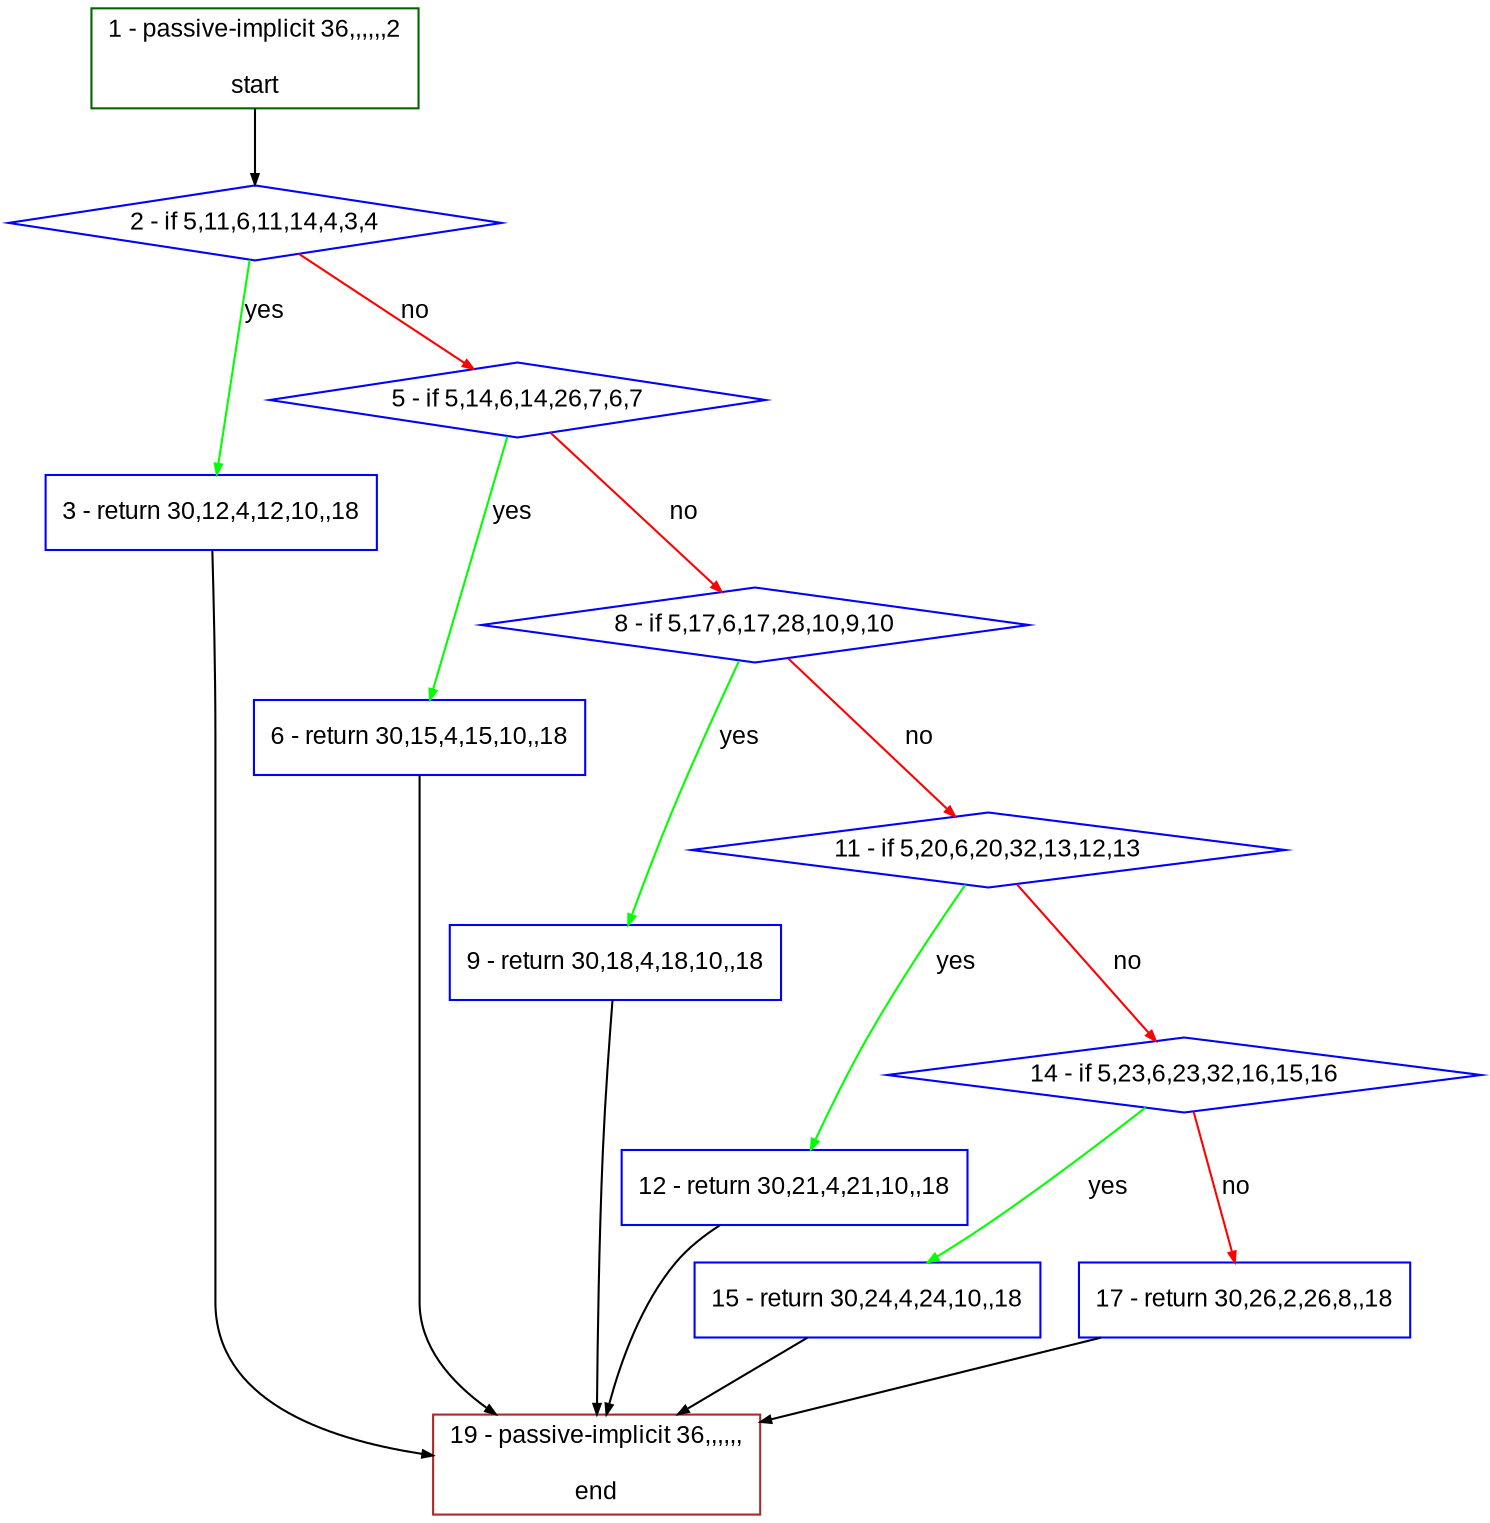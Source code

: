 digraph "" {
  graph [bgcolor="white", fillcolor="#FFFFCC", pack="true", packmode="clust", fontname="Arial", label="", fontsize="12", compound="true", style="rounded,filled"];
  node [node_initialized="no", fillcolor="white", fontname="Arial", label="", color="grey", fontsize="12", fixedsize="false", compound="true", shape="rectangle", style="filled"];
  edge [arrowtail="none", lhead="", fontcolor="black", fontname="Arial", label="", color="black", fontsize="12", arrowhead="normal", arrowsize="0.5", compound="true", ltail="", dir="forward"];
  __N1 [fillcolor="#ffffff", label="2 - if 5,11,6,11,14,4,3,4", color="#0000ff", shape="diamond", style="filled"];
  __N2 [fillcolor="#ffffff", label="1 - passive-implicit 36,,,,,,2\n\nstart", color="#006400", shape="box", style="filled"];
  __N3 [fillcolor="#ffffff", label="3 - return 30,12,4,12,10,,18", color="#0000ff", shape="box", style="filled"];
  __N4 [fillcolor="#ffffff", label="5 - if 5,14,6,14,26,7,6,7", color="#0000ff", shape="diamond", style="filled"];
  __N5 [fillcolor="#ffffff", label="19 - passive-implicit 36,,,,,,\n\nend", color="#a52a2a", shape="box", style="filled"];
  __N6 [fillcolor="#ffffff", label="6 - return 30,15,4,15,10,,18", color="#0000ff", shape="box", style="filled"];
  __N7 [fillcolor="#ffffff", label="8 - if 5,17,6,17,28,10,9,10", color="#0000ff", shape="diamond", style="filled"];
  __N8 [fillcolor="#ffffff", label="9 - return 30,18,4,18,10,,18", color="#0000ff", shape="box", style="filled"];
  __N9 [fillcolor="#ffffff", label="11 - if 5,20,6,20,32,13,12,13", color="#0000ff", shape="diamond", style="filled"];
  __N10 [fillcolor="#ffffff", label="12 - return 30,21,4,21,10,,18", color="#0000ff", shape="box", style="filled"];
  __N11 [fillcolor="#ffffff", label="14 - if 5,23,6,23,32,16,15,16", color="#0000ff", shape="diamond", style="filled"];
  __N12 [fillcolor="#ffffff", label="15 - return 30,24,4,24,10,,18", color="#0000ff", shape="box", style="filled"];
  __N13 [fillcolor="#ffffff", label="17 - return 30,26,2,26,8,,18", color="#0000ff", shape="box", style="filled"];
  __N2 -> __N1 [arrowtail="none", color="#000000", label="", arrowhead="normal", dir="forward"];
  __N1 -> __N3 [arrowtail="none", color="#00ff00", label="yes", arrowhead="normal", dir="forward"];
  __N1 -> __N4 [arrowtail="none", color="#ff0000", label="no", arrowhead="normal", dir="forward"];
  __N3 -> __N5 [arrowtail="none", color="#000000", label="", arrowhead="normal", dir="forward"];
  __N4 -> __N6 [arrowtail="none", color="#00ff00", label="yes", arrowhead="normal", dir="forward"];
  __N4 -> __N7 [arrowtail="none", color="#ff0000", label="no", arrowhead="normal", dir="forward"];
  __N6 -> __N5 [arrowtail="none", color="#000000", label="", arrowhead="normal", dir="forward"];
  __N7 -> __N8 [arrowtail="none", color="#00ff00", label="yes", arrowhead="normal", dir="forward"];
  __N7 -> __N9 [arrowtail="none", color="#ff0000", label="no", arrowhead="normal", dir="forward"];
  __N8 -> __N5 [arrowtail="none", color="#000000", label="", arrowhead="normal", dir="forward"];
  __N9 -> __N10 [arrowtail="none", color="#00ff00", label="yes", arrowhead="normal", dir="forward"];
  __N9 -> __N11 [arrowtail="none", color="#ff0000", label="no", arrowhead="normal", dir="forward"];
  __N10 -> __N5 [arrowtail="none", color="#000000", label="", arrowhead="normal", dir="forward"];
  __N11 -> __N12 [arrowtail="none", color="#00ff00", label="yes", arrowhead="normal", dir="forward"];
  __N11 -> __N13 [arrowtail="none", color="#ff0000", label="no", arrowhead="normal", dir="forward"];
  __N12 -> __N5 [arrowtail="none", color="#000000", label="", arrowhead="normal", dir="forward"];
  __N13 -> __N5 [arrowtail="none", color="#000000", label="", arrowhead="normal", dir="forward"];
}
